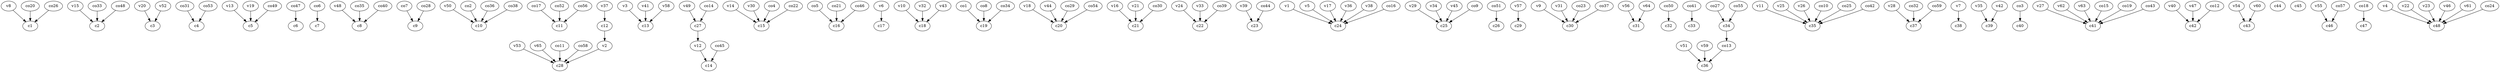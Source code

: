 strict digraph  {
c1;
c2;
c3;
c4;
c5;
c6;
c7;
c8;
c9;
c10;
c11;
c12;
c13;
c14;
c15;
c16;
c17;
c18;
c19;
c20;
c21;
c22;
c23;
c24;
c25;
c26;
c27;
c28;
c29;
c30;
c31;
c32;
c33;
c34;
c35;
c36;
c37;
c38;
c39;
c40;
c41;
c42;
c43;
c44;
c45;
c46;
c47;
c48;
v1;
v2;
v3;
v4;
v5;
v6;
v7;
v8;
v9;
v10;
v11;
v12;
v13;
v14;
v15;
v16;
v17;
v18;
v19;
v20;
v21;
v22;
v23;
v24;
v25;
v26;
v27;
v28;
v29;
v30;
v31;
v32;
v33;
v34;
v35;
v36;
v37;
v38;
v39;
v40;
v41;
v42;
v43;
v44;
v45;
v46;
v47;
v48;
v49;
v50;
v51;
v52;
v53;
v54;
v55;
v56;
v57;
v58;
v59;
v60;
v61;
v62;
v63;
v64;
v65;
co1;
co2;
co3;
co4;
co5;
co6;
co7;
co8;
co9;
co10;
co11;
co12;
co13;
co14;
co15;
co16;
co17;
co18;
co19;
co20;
co21;
co22;
co23;
co24;
co25;
co26;
co27;
co28;
co29;
co30;
co31;
co32;
co33;
co34;
co35;
co36;
co37;
co38;
co39;
co40;
co41;
co42;
co43;
co44;
co45;
co46;
co47;
co48;
co49;
co50;
co51;
co52;
co53;
co54;
co55;
co56;
co57;
co58;
co59;
c12 -> v2  [weight=1];
c27 -> v12  [weight=1];
c34 -> co13  [weight=1];
v1 -> c24  [weight=1];
v2 -> c28  [weight=1];
v3 -> c13  [weight=1];
v4 -> c48  [weight=1];
v5 -> c24  [weight=1];
v6 -> c17  [weight=1];
v7 -> c38  [weight=1];
v8 -> c1  [weight=1];
v9 -> c30  [weight=1];
v10 -> c18  [weight=1];
v11 -> c35  [weight=1];
v12 -> c14  [weight=1];
v13 -> c5  [weight=1];
v14 -> c15  [weight=1];
v15 -> c2  [weight=1];
v16 -> c21  [weight=1];
v17 -> c24  [weight=1];
v18 -> c20  [weight=1];
v19 -> c5  [weight=1];
v20 -> c3  [weight=1];
v21 -> c21  [weight=1];
v22 -> c48  [weight=1];
v23 -> c48  [weight=1];
v24 -> c22  [weight=1];
v25 -> c35  [weight=1];
v26 -> c35  [weight=1];
v27 -> c41  [weight=1];
v28 -> c37  [weight=1];
v29 -> c25  [weight=1];
v30 -> c15  [weight=1];
v31 -> c30  [weight=1];
v32 -> c18  [weight=1];
v33 -> c22  [weight=1];
v34 -> c25  [weight=1];
v35 -> c39  [weight=1];
v36 -> c24  [weight=1];
v37 -> c12  [weight=1];
v38 -> c24  [weight=1];
v39 -> c23  [weight=1];
v40 -> c42  [weight=1];
v41 -> c13  [weight=1];
v42 -> c39  [weight=1];
v43 -> c18  [weight=1];
v44 -> c20  [weight=1];
v45 -> c25  [weight=1];
v46 -> c48  [weight=1];
v47 -> c42  [weight=1];
v48 -> c8  [weight=1];
v49 -> c27  [weight=1];
v50 -> c10  [weight=1];
v51 -> c36  [weight=1];
v52 -> c3  [weight=1];
v53 -> c28  [weight=1];
v54 -> c43  [weight=1];
v55 -> c46  [weight=1];
v56 -> c31  [weight=1];
v57 -> c29  [weight=1];
v58 -> c13  [weight=1];
v59 -> c36  [weight=1];
v60 -> c43  [weight=1];
v61 -> c48  [weight=1];
v62 -> c41  [weight=1];
v63 -> c41  [weight=1];
v64 -> c31  [weight=1];
v65 -> c28  [weight=1];
co1 -> c19  [weight=1];
co2 -> c10  [weight=1];
co3 -> c40  [weight=1];
co4 -> c15  [weight=1];
co5 -> c16  [weight=1];
co6 -> c7  [weight=1];
co7 -> c9  [weight=1];
co8 -> c19  [weight=1];
co9 -> c25  [weight=1];
co10 -> c35  [weight=1];
co11 -> c28  [weight=1];
co12 -> c42  [weight=1];
co13 -> c36  [weight=1];
co14 -> c27  [weight=1];
co15 -> c41  [weight=1];
co16 -> c24  [weight=1];
co17 -> c11  [weight=1];
co18 -> c47  [weight=1];
co19 -> c41  [weight=1];
co20 -> c1  [weight=1];
co21 -> c16  [weight=1];
co22 -> c15  [weight=1];
co23 -> c30  [weight=1];
co24 -> c48  [weight=1];
co25 -> c35  [weight=1];
co26 -> c1  [weight=1];
co27 -> c34  [weight=1];
co28 -> c9  [weight=1];
co29 -> c20  [weight=1];
co30 -> c21  [weight=1];
co31 -> c4  [weight=1];
co32 -> c37  [weight=1];
co33 -> c2  [weight=1];
co34 -> c19  [weight=1];
co35 -> c8  [weight=1];
co36 -> c10  [weight=1];
co37 -> c30  [weight=1];
co38 -> c10  [weight=1];
co39 -> c22  [weight=1];
co40 -> c8  [weight=1];
co41 -> c33  [weight=1];
co42 -> c35  [weight=1];
co43 -> c41  [weight=1];
co44 -> c23  [weight=1];
co45 -> c14  [weight=1];
co46 -> c16  [weight=1];
co47 -> c6  [weight=1];
co48 -> c2  [weight=1];
co49 -> c5  [weight=1];
co50 -> c32  [weight=1];
co51 -> c26  [weight=1];
co52 -> c11  [weight=1];
co53 -> c4  [weight=1];
co54 -> c20  [weight=1];
co55 -> c34  [weight=1];
co56 -> c11  [weight=1];
co57 -> c46  [weight=1];
co58 -> c28  [weight=1];
co59 -> c37  [weight=1];
}
